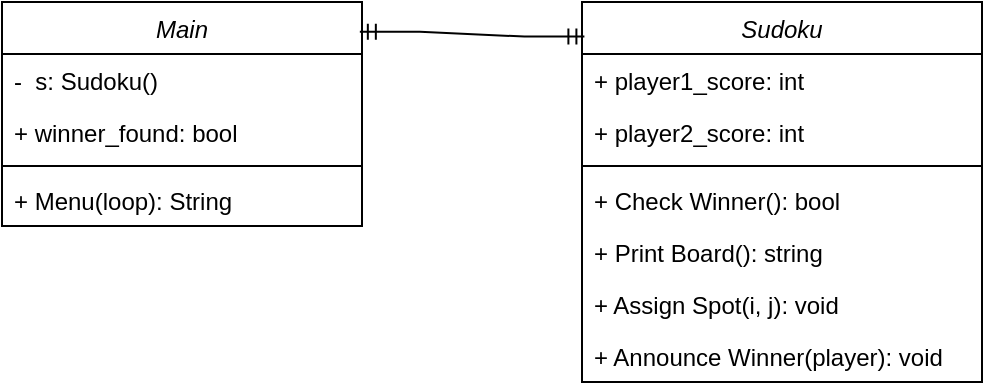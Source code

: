 <mxfile version="15.5.4" type="embed"><diagram id="C5RBs43oDa-KdzZeNtuy" name="Page-1"><mxGraphModel dx="899" dy="400" grid="1" gridSize="10" guides="1" tooltips="1" connect="1" arrows="1" fold="1" page="1" pageScale="1" pageWidth="827" pageHeight="1169" math="0" shadow="0"><root><mxCell id="WIyWlLk6GJQsqaUBKTNV-0"/><mxCell id="WIyWlLk6GJQsqaUBKTNV-1" parent="WIyWlLk6GJQsqaUBKTNV-0"/><mxCell id="zkfFHV4jXpPFQw0GAbJ--0" value="Main" style="swimlane;fontStyle=2;align=center;verticalAlign=top;childLayout=stackLayout;horizontal=1;startSize=26;horizontalStack=0;resizeParent=1;resizeLast=0;collapsible=1;marginBottom=0;rounded=0;shadow=0;strokeWidth=1;" parent="WIyWlLk6GJQsqaUBKTNV-1" vertex="1"><mxGeometry x="190" y="90" width="180" height="112" as="geometry"><mxRectangle x="230" y="140" width="160" height="26" as="alternateBounds"/></mxGeometry></mxCell><mxCell id="zkfFHV4jXpPFQw0GAbJ--2" value="-  s: Sudoku()" style="text;align=left;verticalAlign=top;spacingLeft=4;spacingRight=4;overflow=hidden;rotatable=0;points=[[0,0.5],[1,0.5]];portConstraint=eastwest;rounded=0;shadow=0;html=0;" parent="zkfFHV4jXpPFQw0GAbJ--0" vertex="1"><mxGeometry y="26" width="180" height="26" as="geometry"/></mxCell><mxCell id="2" value="+ winner_found: bool" style="text;align=left;verticalAlign=top;spacingLeft=4;spacingRight=4;overflow=hidden;rotatable=0;points=[[0,0.5],[1,0.5]];portConstraint=eastwest;rounded=0;shadow=0;html=0;" vertex="1" parent="zkfFHV4jXpPFQw0GAbJ--0"><mxGeometry y="52" width="180" height="26" as="geometry"/></mxCell><mxCell id="zkfFHV4jXpPFQw0GAbJ--4" value="" style="line;html=1;strokeWidth=1;align=left;verticalAlign=middle;spacingTop=-1;spacingLeft=3;spacingRight=3;rotatable=0;labelPosition=right;points=[];portConstraint=eastwest;" parent="zkfFHV4jXpPFQw0GAbJ--0" vertex="1"><mxGeometry y="78" width="180" height="8" as="geometry"/></mxCell><mxCell id="zkfFHV4jXpPFQw0GAbJ--5" value="+ Menu(loop): String" style="text;align=left;verticalAlign=top;spacingLeft=4;spacingRight=4;overflow=hidden;rotatable=0;points=[[0,0.5],[1,0.5]];portConstraint=eastwest;" parent="zkfFHV4jXpPFQw0GAbJ--0" vertex="1"><mxGeometry y="86" width="180" height="26" as="geometry"/></mxCell><mxCell id="llUiKkgI2U8FPOwymGVB-0" value="Sudoku" style="swimlane;fontStyle=2;align=center;verticalAlign=top;childLayout=stackLayout;horizontal=1;startSize=26;horizontalStack=0;resizeParent=1;resizeLast=0;collapsible=1;marginBottom=0;rounded=0;shadow=0;strokeWidth=1;" parent="WIyWlLk6GJQsqaUBKTNV-1" vertex="1"><mxGeometry x="480" y="90" width="200" height="190" as="geometry"><mxRectangle x="230" y="140" width="160" height="26" as="alternateBounds"/></mxGeometry></mxCell><mxCell id="llUiKkgI2U8FPOwymGVB-1" value="+ player1_score: int " style="text;align=left;verticalAlign=top;spacingLeft=4;spacingRight=4;overflow=hidden;rotatable=0;points=[[0,0.5],[1,0.5]];portConstraint=eastwest;rounded=0;shadow=0;html=0;" parent="llUiKkgI2U8FPOwymGVB-0" vertex="1"><mxGeometry y="26" width="200" height="26" as="geometry"/></mxCell><mxCell id="llUiKkgI2U8FPOwymGVB-4" value="+ player2_score: int" style="text;align=left;verticalAlign=top;spacingLeft=4;spacingRight=4;overflow=hidden;rotatable=0;points=[[0,0.5],[1,0.5]];portConstraint=eastwest;rounded=0;shadow=0;html=0;" parent="llUiKkgI2U8FPOwymGVB-0" vertex="1"><mxGeometry y="52" width="200" height="26" as="geometry"/></mxCell><mxCell id="llUiKkgI2U8FPOwymGVB-2" value="" style="line;html=1;strokeWidth=1;align=left;verticalAlign=middle;spacingTop=-1;spacingLeft=3;spacingRight=3;rotatable=0;labelPosition=right;points=[];portConstraint=eastwest;" parent="llUiKkgI2U8FPOwymGVB-0" vertex="1"><mxGeometry y="78" width="200" height="8" as="geometry"/></mxCell><mxCell id="Rv8AaJHQ0FUAdiAQfnUb-1" value="+ Check Winner(): bool" style="text;align=left;verticalAlign=top;spacingLeft=4;spacingRight=4;overflow=hidden;rotatable=0;points=[[0,0.5],[1,0.5]];portConstraint=eastwest;" parent="llUiKkgI2U8FPOwymGVB-0" vertex="1"><mxGeometry y="86" width="200" height="26" as="geometry"/></mxCell><mxCell id="llUiKkgI2U8FPOwymGVB-6" value="+ Print Board(): string" style="text;align=left;verticalAlign=top;spacingLeft=4;spacingRight=4;overflow=hidden;rotatable=0;points=[[0,0.5],[1,0.5]];portConstraint=eastwest;" parent="llUiKkgI2U8FPOwymGVB-0" vertex="1"><mxGeometry y="112" width="200" height="26" as="geometry"/></mxCell><mxCell id="Rv8AaJHQ0FUAdiAQfnUb-2" value="+ Assign Spot(i, j): void" style="text;align=left;verticalAlign=top;spacingLeft=4;spacingRight=4;overflow=hidden;rotatable=0;points=[[0,0.5],[1,0.5]];portConstraint=eastwest;" parent="llUiKkgI2U8FPOwymGVB-0" vertex="1"><mxGeometry y="138" width="200" height="26" as="geometry"/></mxCell><mxCell id="Rv8AaJHQ0FUAdiAQfnUb-3" value="+ Announce Winner(player): void" style="text;align=left;verticalAlign=top;spacingLeft=4;spacingRight=4;overflow=hidden;rotatable=0;points=[[0,0.5],[1,0.5]];portConstraint=eastwest;" parent="llUiKkgI2U8FPOwymGVB-0" vertex="1"><mxGeometry y="164" width="200" height="26" as="geometry"/></mxCell><mxCell id="Rv8AaJHQ0FUAdiAQfnUb-0" value="" style="edgeStyle=entityRelationEdgeStyle;fontSize=12;html=1;endArrow=ERmandOne;startArrow=ERmandOne;rounded=0;exitX=0.994;exitY=0.133;exitDx=0;exitDy=0;exitPerimeter=0;entryX=0.006;entryY=0.091;entryDx=0;entryDy=0;entryPerimeter=0;" parent="WIyWlLk6GJQsqaUBKTNV-1" source="zkfFHV4jXpPFQw0GAbJ--0" target="llUiKkgI2U8FPOwymGVB-0" edge="1"><mxGeometry width="100" height="100" relative="1" as="geometry"><mxPoint x="360" y="410" as="sourcePoint"/><mxPoint x="399" y="270" as="targetPoint"/></mxGeometry></mxCell></root></mxGraphModel></diagram></mxfile>